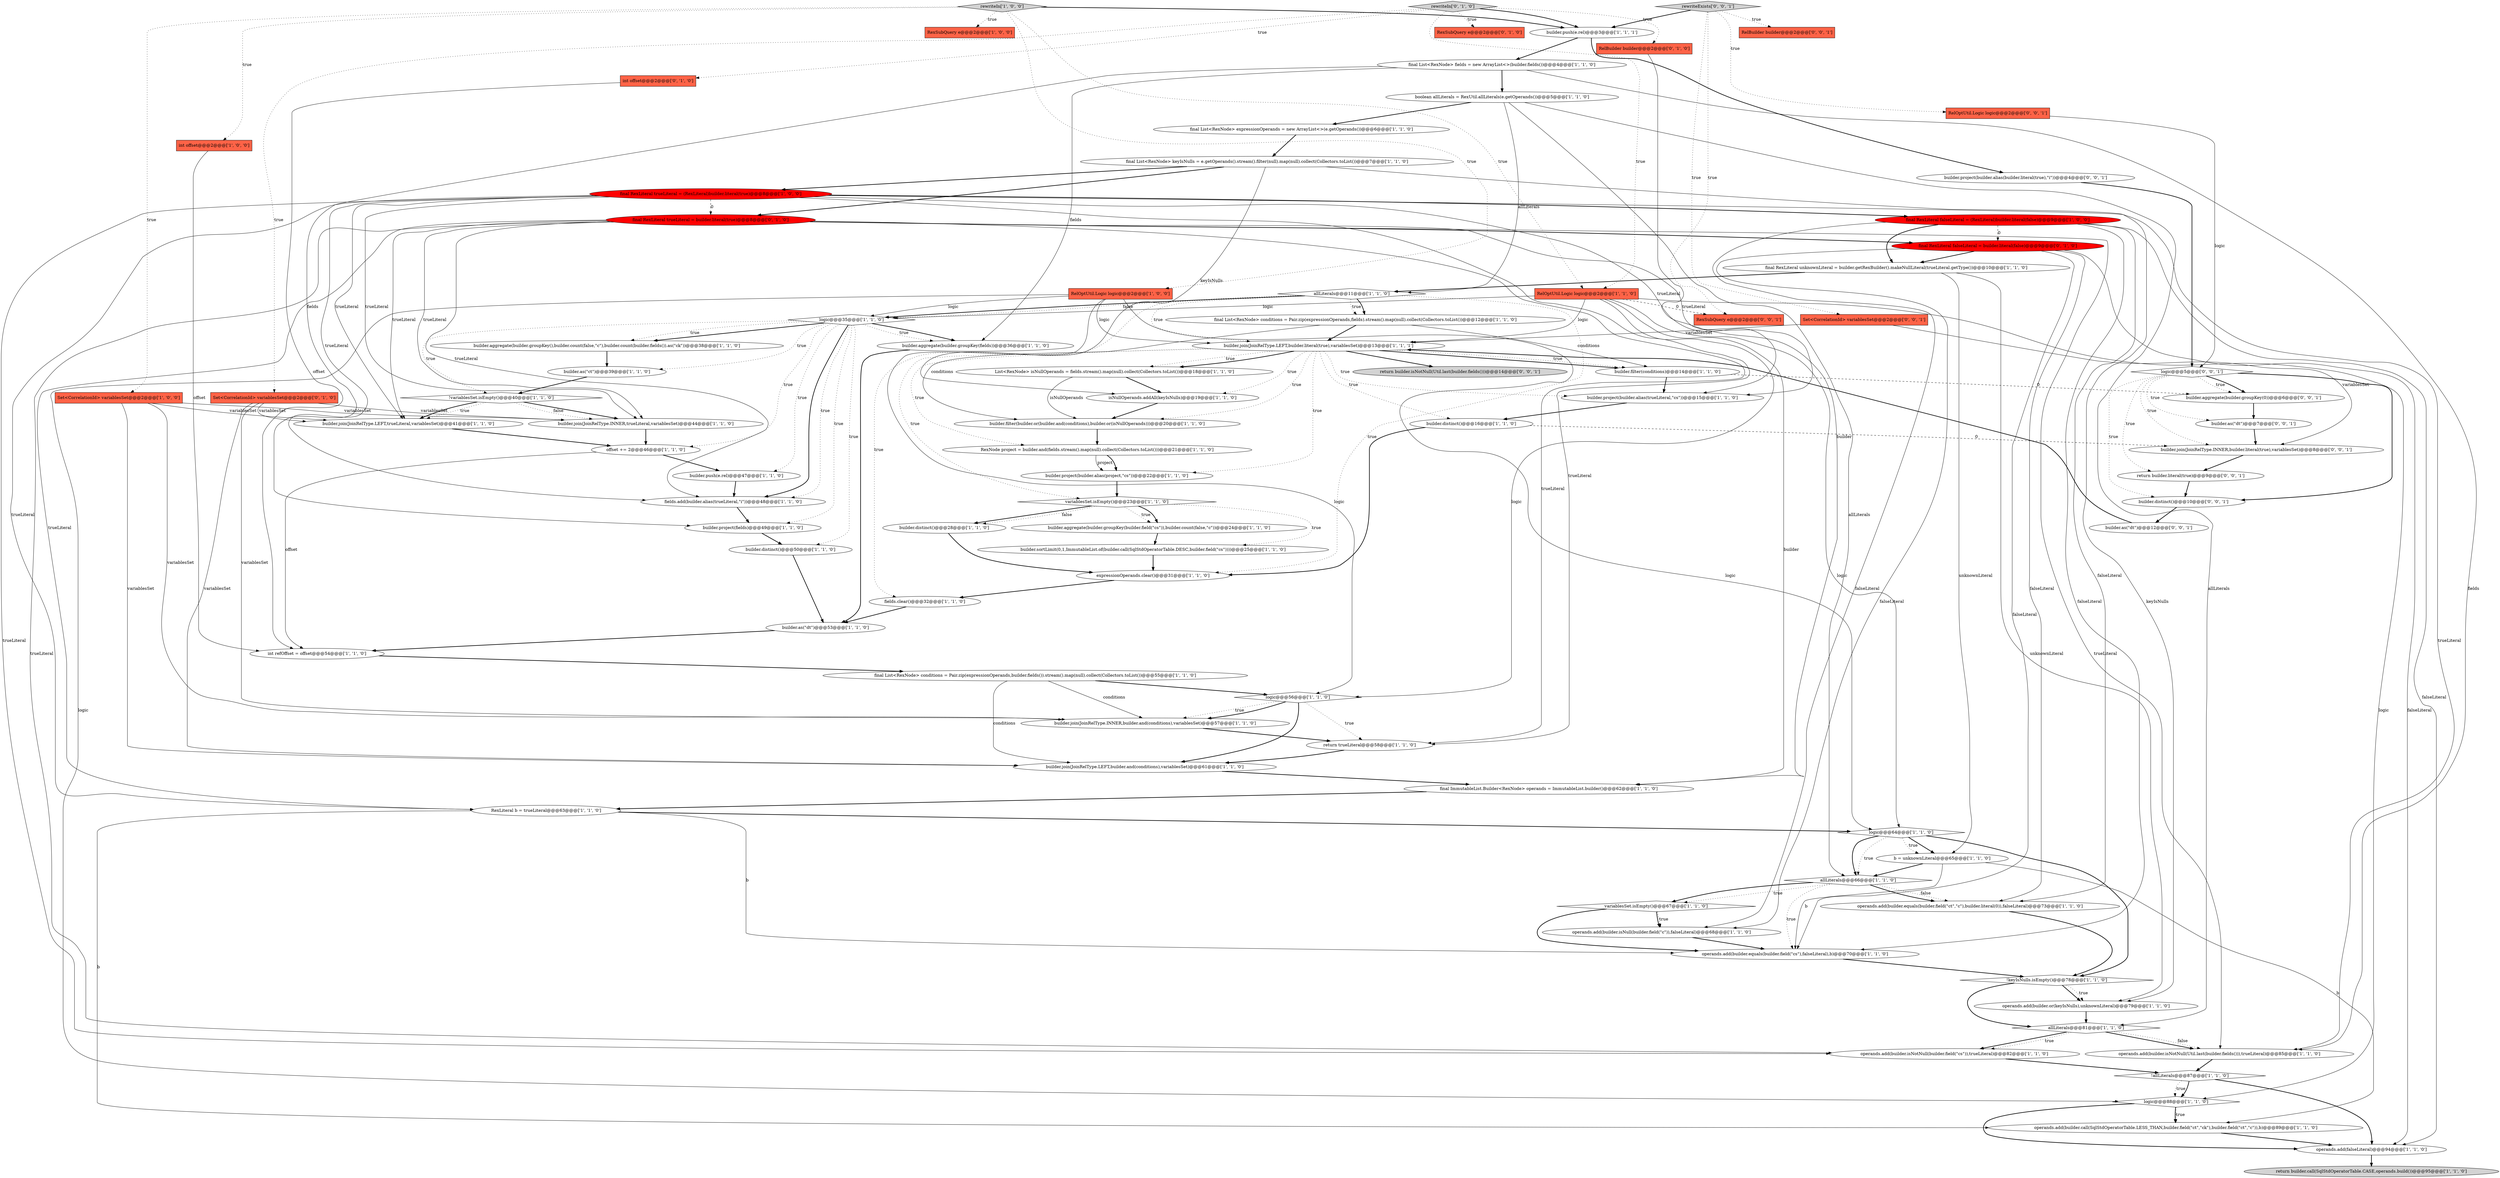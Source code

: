 digraph {
15 [style = filled, label = "builder.join(JoinRelType.INNER,trueLiteral,variablesSet)@@@44@@@['1', '1', '0']", fillcolor = white, shape = ellipse image = "AAA0AAABBB1BBB"];
38 [style = filled, label = "final List<RexNode> conditions = Pair.zip(expressionOperands,builder.fields()).stream().map(null).collect(Collectors.toList())@@@55@@@['1', '1', '0']", fillcolor = white, shape = ellipse image = "AAA0AAABBB1BBB"];
52 [style = filled, label = "RelOptUtil.Logic logic@@@2@@@['1', '0', '0']", fillcolor = tomato, shape = box image = "AAA0AAABBB1BBB"];
84 [style = filled, label = "RexSubQuery e@@@2@@@['0', '0', '1']", fillcolor = tomato, shape = box image = "AAA0AAABBB3BBB"];
63 [style = filled, label = "RelOptUtil.Logic logic@@@2@@@['1', '1', '0']", fillcolor = tomato, shape = box image = "AAA0AAABBB1BBB"];
23 [style = filled, label = "builder.aggregate(builder.groupKey(),builder.count(false,\"c\"),builder.count(builder.fields()).as(\"ck\"))@@@38@@@['1', '1', '0']", fillcolor = white, shape = ellipse image = "AAA0AAABBB1BBB"];
42 [style = filled, label = "builder.as(\"dt\")@@@53@@@['1', '1', '0']", fillcolor = white, shape = ellipse image = "AAA0AAABBB1BBB"];
24 [style = filled, label = "builder.distinct()@@@28@@@['1', '1', '0']", fillcolor = white, shape = ellipse image = "AAA0AAABBB1BBB"];
47 [style = filled, label = "boolean allLiterals = RexUtil.allLiterals(e.getOperands())@@@5@@@['1', '1', '0']", fillcolor = white, shape = ellipse image = "AAA0AAABBB1BBB"];
66 [style = filled, label = "variablesSet.isEmpty()@@@23@@@['1', '1', '0']", fillcolor = white, shape = diamond image = "AAA0AAABBB1BBB"];
51 [style = filled, label = "b = unknownLiteral@@@65@@@['1', '1', '0']", fillcolor = white, shape = ellipse image = "AAA0AAABBB1BBB"];
25 [style = filled, label = "logic@@@35@@@['1', '1', '0']", fillcolor = white, shape = diamond image = "AAA0AAABBB1BBB"];
12 [style = filled, label = "operands.add(builder.isNull(builder.field(\"c\")),falseLiteral)@@@68@@@['1', '1', '0']", fillcolor = white, shape = ellipse image = "AAA0AAABBB1BBB"];
31 [style = filled, label = "builder.join(JoinRelType.LEFT,builder.literal(true),variablesSet)@@@13@@@['1', '1', '1']", fillcolor = white, shape = ellipse image = "AAA0AAABBB1BBB"];
61 [style = filled, label = "final RexLiteral unknownLiteral = builder.getRexBuilder().makeNullLiteral(trueLiteral.getType())@@@10@@@['1', '1', '0']", fillcolor = white, shape = ellipse image = "AAA0AAABBB1BBB"];
13 [style = filled, label = "!variablesSet.isEmpty()@@@40@@@['1', '1', '0']", fillcolor = white, shape = diamond image = "AAA0AAABBB1BBB"];
59 [style = filled, label = "final List<RexNode> fields = new ArrayList<>(builder.fields())@@@4@@@['1', '1', '0']", fillcolor = white, shape = ellipse image = "AAA0AAABBB1BBB"];
82 [style = filled, label = "Set<CorrelationId> variablesSet@@@2@@@['0', '0', '1']", fillcolor = tomato, shape = box image = "AAA0AAABBB3BBB"];
86 [style = filled, label = "builder.join(JoinRelType.INNER,builder.literal(true),variablesSet)@@@8@@@['0', '0', '1']", fillcolor = white, shape = ellipse image = "AAA0AAABBB3BBB"];
33 [style = filled, label = "!allLiterals@@@87@@@['1', '1', '0']", fillcolor = white, shape = diamond image = "AAA0AAABBB1BBB"];
18 [style = filled, label = "RexLiteral b = trueLiteral@@@63@@@['1', '1', '0']", fillcolor = white, shape = ellipse image = "AAA0AAABBB1BBB"];
19 [style = filled, label = "operands.add(builder.isNotNull(builder.field(\"cs\")),trueLiteral)@@@82@@@['1', '1', '0']", fillcolor = white, shape = ellipse image = "AAA0AAABBB1BBB"];
57 [style = filled, label = "builder.project(builder.alias(project,\"cs\"))@@@22@@@['1', '1', '0']", fillcolor = white, shape = ellipse image = "AAA0AAABBB1BBB"];
41 [style = filled, label = "allLiterals@@@81@@@['1', '1', '0']", fillcolor = white, shape = diamond image = "AAA0AAABBB1BBB"];
49 [style = filled, label = "Set<CorrelationId> variablesSet@@@2@@@['1', '0', '0']", fillcolor = tomato, shape = box image = "AAA0AAABBB1BBB"];
10 [style = filled, label = "offset += 2@@@46@@@['1', '1', '0']", fillcolor = white, shape = ellipse image = "AAA0AAABBB1BBB"];
37 [style = filled, label = "return trueLiteral@@@58@@@['1', '1', '0']", fillcolor = white, shape = ellipse image = "AAA0AAABBB1BBB"];
16 [style = filled, label = "builder.push(e.rel)@@@47@@@['1', '1', '0']", fillcolor = white, shape = ellipse image = "AAA0AAABBB1BBB"];
80 [style = filled, label = "RelOptUtil.Logic logic@@@2@@@['0', '0', '1']", fillcolor = tomato, shape = box image = "AAA0AAABBB3BBB"];
28 [style = filled, label = "builder.filter(builder.or(builder.and(conditions),builder.or(isNullOperands)))@@@20@@@['1', '1', '0']", fillcolor = white, shape = ellipse image = "AAA0AAABBB1BBB"];
27 [style = filled, label = "builder.project(builder.alias(trueLiteral,\"cs\"))@@@15@@@['1', '1', '0']", fillcolor = white, shape = ellipse image = "AAA0AAABBB1BBB"];
55 [style = filled, label = "final RexLiteral trueLiteral = (RexLiteral)builder.literal(true)@@@8@@@['1', '0', '0']", fillcolor = red, shape = ellipse image = "AAA1AAABBB1BBB"];
40 [style = filled, label = "rewriteIn['1', '0', '0']", fillcolor = lightgray, shape = diamond image = "AAA0AAABBB1BBB"];
17 [style = filled, label = "operands.add(builder.equals(builder.field(\"ct\",\"c\"),builder.literal(0)),falseLiteral)@@@73@@@['1', '1', '0']", fillcolor = white, shape = ellipse image = "AAA0AAABBB1BBB"];
39 [style = filled, label = "logic@@@88@@@['1', '1', '0']", fillcolor = white, shape = diamond image = "AAA0AAABBB1BBB"];
29 [style = filled, label = "final RexLiteral falseLiteral = (RexLiteral)builder.literal(false)@@@9@@@['1', '0', '0']", fillcolor = red, shape = ellipse image = "AAA1AAABBB1BBB"];
2 [style = filled, label = "int offset@@@2@@@['1', '0', '0']", fillcolor = tomato, shape = box image = "AAA0AAABBB1BBB"];
6 [style = filled, label = "RexSubQuery e@@@2@@@['1', '0', '0']", fillcolor = tomato, shape = box image = "AAA0AAABBB1BBB"];
53 [style = filled, label = "operands.add(builder.equals(builder.field(\"cs\"),falseLiteral),b)@@@70@@@['1', '1', '0']", fillcolor = white, shape = ellipse image = "AAA0AAABBB1BBB"];
65 [style = filled, label = "List<RexNode> isNullOperands = fields.stream().map(null).collect(Collectors.toList())@@@18@@@['1', '1', '0']", fillcolor = white, shape = ellipse image = "AAA0AAABBB1BBB"];
8 [style = filled, label = "isNullOperands.addAll(keyIsNulls)@@@19@@@['1', '1', '0']", fillcolor = white, shape = ellipse image = "AAA0AAABBB1BBB"];
88 [style = filled, label = "rewriteExists['0', '0', '1']", fillcolor = lightgray, shape = diamond image = "AAA0AAABBB3BBB"];
83 [style = filled, label = "return builder.isNotNull(Util.last(builder.fields()))@@@14@@@['0', '0', '1']", fillcolor = lightgray, shape = ellipse image = "AAA0AAABBB3BBB"];
30 [style = filled, label = "builder.sortLimit(0,1,ImmutableList.of(builder.call(SqlStdOperatorTable.DESC,builder.field(\"cs\"))))@@@25@@@['1', '1', '0']", fillcolor = white, shape = ellipse image = "AAA0AAABBB1BBB"];
54 [style = filled, label = "operands.add(builder.call(SqlStdOperatorTable.LESS_THAN,builder.field(\"ct\",\"ck\"),builder.field(\"ct\",\"c\")),b)@@@89@@@['1', '1', '0']", fillcolor = white, shape = ellipse image = "AAA0AAABBB1BBB"];
21 [style = filled, label = "final List<RexNode> keyIsNulls = e.getOperands().stream().filter(null).map(null).collect(Collectors.toList())@@@7@@@['1', '1', '0']", fillcolor = white, shape = ellipse image = "AAA0AAABBB1BBB"];
44 [style = filled, label = "!keyIsNulls.isEmpty()@@@78@@@['1', '1', '0']", fillcolor = white, shape = diamond image = "AAA0AAABBB1BBB"];
45 [style = filled, label = "expressionOperands.clear()@@@31@@@['1', '1', '0']", fillcolor = white, shape = ellipse image = "AAA0AAABBB1BBB"];
78 [style = filled, label = "builder.distinct()@@@10@@@['0', '0', '1']", fillcolor = white, shape = ellipse image = "AAA0AAABBB3BBB"];
43 [style = filled, label = "allLiterals@@@66@@@['1', '1', '0']", fillcolor = white, shape = diamond image = "AAA0AAABBB1BBB"];
77 [style = filled, label = "return builder.literal(true)@@@9@@@['0', '0', '1']", fillcolor = white, shape = ellipse image = "AAA0AAABBB3BBB"];
46 [style = filled, label = "builder.project(fields)@@@49@@@['1', '1', '0']", fillcolor = white, shape = ellipse image = "AAA0AAABBB1BBB"];
69 [style = filled, label = "Set<CorrelationId> variablesSet@@@2@@@['0', '1', '0']", fillcolor = tomato, shape = box image = "AAA0AAABBB2BBB"];
70 [style = filled, label = "RelBuilder builder@@@2@@@['0', '1', '0']", fillcolor = tomato, shape = box image = "AAA0AAABBB2BBB"];
87 [style = filled, label = "builder.as(\"dt\")@@@7@@@['0', '0', '1']", fillcolor = white, shape = ellipse image = "AAA0AAABBB3BBB"];
4 [style = filled, label = "return builder.call(SqlStdOperatorTable.CASE,operands.build())@@@95@@@['1', '1', '0']", fillcolor = lightgray, shape = ellipse image = "AAA0AAABBB1BBB"];
50 [style = filled, label = "fields.add(builder.alias(trueLiteral,\"i\"))@@@48@@@['1', '1', '0']", fillcolor = white, shape = ellipse image = "AAA0AAABBB1BBB"];
73 [style = filled, label = "rewriteIn['0', '1', '0']", fillcolor = lightgray, shape = diamond image = "AAA0AAABBB2BBB"];
26 [style = filled, label = "final List<RexNode> conditions = Pair.zip(expressionOperands,fields).stream().map(null).collect(Collectors.toList())@@@12@@@['1', '1', '0']", fillcolor = white, shape = ellipse image = "AAA0AAABBB1BBB"];
36 [style = filled, label = "operands.add(builder.isNotNull(Util.last(builder.fields())),trueLiteral)@@@85@@@['1', '1', '0']", fillcolor = white, shape = ellipse image = "AAA0AAABBB1BBB"];
60 [style = filled, label = "builder.join(JoinRelType.INNER,builder.and(conditions),variablesSet)@@@57@@@['1', '1', '0']", fillcolor = white, shape = ellipse image = "AAA0AAABBB1BBB"];
7 [style = filled, label = "builder.distinct()@@@16@@@['1', '1', '0']", fillcolor = white, shape = ellipse image = "AAA0AAABBB1BBB"];
81 [style = filled, label = "builder.as(\"dt\")@@@12@@@['0', '0', '1']", fillcolor = white, shape = ellipse image = "AAA0AAABBB3BBB"];
64 [style = filled, label = "logic@@@64@@@['1', '1', '0']", fillcolor = white, shape = diamond image = "AAA0AAABBB1BBB"];
75 [style = filled, label = "final RexLiteral trueLiteral = builder.literal(true)@@@8@@@['0', '1', '0']", fillcolor = red, shape = ellipse image = "AAA1AAABBB2BBB"];
0 [style = filled, label = "final ImmutableList.Builder<RexNode> operands = ImmutableList.builder()@@@62@@@['1', '1', '0']", fillcolor = white, shape = ellipse image = "AAA0AAABBB1BBB"];
32 [style = filled, label = "operands.add(builder.or(keyIsNulls),unknownLiteral)@@@79@@@['1', '1', '0']", fillcolor = white, shape = ellipse image = "AAA0AAABBB1BBB"];
89 [style = filled, label = "logic@@@5@@@['0', '0', '1']", fillcolor = white, shape = diamond image = "AAA0AAABBB3BBB"];
56 [style = filled, label = "builder.join(JoinRelType.LEFT,builder.and(conditions),variablesSet)@@@61@@@['1', '1', '0']", fillcolor = white, shape = ellipse image = "AAA0AAABBB1BBB"];
67 [style = filled, label = "fields.clear()@@@32@@@['1', '1', '0']", fillcolor = white, shape = ellipse image = "AAA0AAABBB1BBB"];
22 [style = filled, label = "builder.distinct()@@@50@@@['1', '1', '0']", fillcolor = white, shape = ellipse image = "AAA0AAABBB1BBB"];
9 [style = filled, label = "builder.aggregate(builder.groupKey(builder.field(\"cs\")),builder.count(false,\"c\"))@@@24@@@['1', '1', '0']", fillcolor = white, shape = ellipse image = "AAA0AAABBB1BBB"];
79 [style = filled, label = "RelBuilder builder@@@2@@@['0', '0', '1']", fillcolor = tomato, shape = box image = "AAA0AAABBB3BBB"];
5 [style = filled, label = "allLiterals@@@11@@@['1', '1', '0']", fillcolor = white, shape = diamond image = "AAA0AAABBB1BBB"];
3 [style = filled, label = "RexNode project = builder.and(fields.stream().map(null).collect(Collectors.toList()))@@@21@@@['1', '1', '0']", fillcolor = white, shape = ellipse image = "AAA0AAABBB1BBB"];
48 [style = filled, label = "builder.aggregate(builder.groupKey(fields))@@@36@@@['1', '1', '0']", fillcolor = white, shape = ellipse image = "AAA0AAABBB1BBB"];
76 [style = filled, label = "builder.project(builder.alias(builder.literal(true),\"i\"))@@@4@@@['0', '0', '1']", fillcolor = white, shape = ellipse image = "AAA0AAABBB3BBB"];
58 [style = filled, label = "builder.push(e.rel)@@@3@@@['1', '1', '1']", fillcolor = white, shape = ellipse image = "AAA0AAABBB1BBB"];
72 [style = filled, label = "final RexLiteral falseLiteral = builder.literal(false)@@@9@@@['0', '1', '0']", fillcolor = red, shape = ellipse image = "AAA1AAABBB2BBB"];
1 [style = filled, label = "variablesSet.isEmpty()@@@67@@@['1', '1', '0']", fillcolor = white, shape = diamond image = "AAA0AAABBB1BBB"];
11 [style = filled, label = "final List<RexNode> expressionOperands = new ArrayList<>(e.getOperands())@@@6@@@['1', '1', '0']", fillcolor = white, shape = ellipse image = "AAA0AAABBB1BBB"];
68 [style = filled, label = "builder.as(\"ct\")@@@39@@@['1', '1', '0']", fillcolor = white, shape = ellipse image = "AAA0AAABBB1BBB"];
85 [style = filled, label = "builder.aggregate(builder.groupKey(0))@@@6@@@['0', '0', '1']", fillcolor = white, shape = ellipse image = "AAA0AAABBB3BBB"];
35 [style = filled, label = "builder.filter(conditions)@@@14@@@['1', '1', '0']", fillcolor = white, shape = ellipse image = "AAA0AAABBB1BBB"];
71 [style = filled, label = "int offset@@@2@@@['0', '1', '0']", fillcolor = tomato, shape = box image = "AAA0AAABBB2BBB"];
14 [style = filled, label = "int refOffset = offset@@@54@@@['1', '1', '0']", fillcolor = white, shape = ellipse image = "AAA0AAABBB1BBB"];
20 [style = filled, label = "operands.add(falseLiteral)@@@94@@@['1', '1', '0']", fillcolor = white, shape = ellipse image = "AAA0AAABBB1BBB"];
34 [style = filled, label = "logic@@@56@@@['1', '1', '0']", fillcolor = white, shape = diamond image = "AAA0AAABBB1BBB"];
62 [style = filled, label = "builder.join(JoinRelType.LEFT,trueLiteral,variablesSet)@@@41@@@['1', '1', '0']", fillcolor = white, shape = ellipse image = "AAA0AAABBB1BBB"];
74 [style = filled, label = "RexSubQuery e@@@2@@@['0', '1', '0']", fillcolor = tomato, shape = box image = "AAA0AAABBB2BBB"];
38->56 [style = solid, label="conditions"];
49->56 [style = solid, label="variablesSet"];
12->53 [style = bold, label=""];
15->10 [style = bold, label=""];
89->77 [style = dotted, label="true"];
55->50 [style = solid, label="trueLiteral"];
64->51 [style = bold, label=""];
51->53 [style = solid, label="b"];
63->34 [style = solid, label="logic"];
18->64 [style = bold, label=""];
41->19 [style = bold, label=""];
73->58 [style = bold, label=""];
31->65 [style = dotted, label="true"];
29->12 [style = solid, label="falseLiteral"];
73->63 [style = dotted, label="true"];
88->84 [style = dotted, label="true"];
53->44 [style = bold, label=""];
23->68 [style = bold, label=""];
21->75 [style = bold, label=""];
39->54 [style = bold, label=""];
25->48 [style = bold, label=""];
36->33 [style = bold, label=""];
43->17 [style = dotted, label="false"];
10->14 [style = solid, label="offset"];
59->36 [style = solid, label="fields"];
47->11 [style = bold, label=""];
31->7 [style = dotted, label="true"];
72->17 [style = solid, label="falseLiteral"];
55->36 [style = solid, label="trueLiteral"];
31->35 [style = bold, label=""];
31->28 [style = dotted, label="true"];
25->50 [style = dotted, label="true"];
65->28 [style = solid, label="isNullOperands"];
27->7 [style = bold, label=""];
43->1 [style = bold, label=""];
31->27 [style = dotted, label="true"];
1->12 [style = dotted, label="true"];
75->27 [style = solid, label="trueLiteral"];
52->39 [style = solid, label="logic"];
1->12 [style = bold, label=""];
47->43 [style = solid, label="allLiterals"];
55->19 [style = solid, label="trueLiteral"];
52->64 [style = solid, label="logic"];
75->50 [style = solid, label="trueLiteral"];
58->59 [style = bold, label=""];
40->58 [style = bold, label=""];
28->3 [style = bold, label=""];
29->20 [style = solid, label="falseLiteral"];
17->44 [style = bold, label=""];
81->31 [style = bold, label=""];
31->3 [style = dotted, label="true"];
89->85 [style = dotted, label="true"];
34->37 [style = dotted, label="true"];
64->43 [style = bold, label=""];
75->18 [style = solid, label="trueLiteral"];
89->78 [style = dotted, label="true"];
80->89 [style = solid, label="logic"];
31->83 [style = bold, label=""];
69->62 [style = solid, label="variablesSet"];
40->49 [style = dotted, label="true"];
38->60 [style = solid, label="conditions"];
8->28 [style = bold, label=""];
55->29 [style = bold, label=""];
21->8 [style = solid, label="keyIsNulls"];
66->9 [style = dotted, label="true"];
29->17 [style = solid, label="falseLiteral"];
89->85 [style = bold, label=""];
29->72 [style = dashed, label="0"];
70->0 [style = solid, label="builder"];
86->77 [style = bold, label=""];
25->48 [style = dotted, label="true"];
61->32 [style = solid, label="unknownLiteral"];
40->6 [style = dotted, label="true"];
14->38 [style = bold, label=""];
13->62 [style = dotted, label="true"];
69->15 [style = solid, label="variablesSet"];
40->2 [style = dotted, label="true"];
63->0 [style = solid, label="builder"];
21->32 [style = solid, label="keyIsNulls"];
73->69 [style = dotted, label="true"];
52->25 [style = solid, label="logic"];
77->78 [style = bold, label=""];
40->52 [style = dotted, label="true"];
5->25 [style = bold, label=""];
47->41 [style = solid, label="allLiterals"];
18->54 [style = solid, label="b"];
76->89 [style = bold, label=""];
88->82 [style = dotted, label="true"];
66->24 [style = bold, label=""];
72->61 [style = bold, label=""];
58->76 [style = bold, label=""];
88->58 [style = bold, label=""];
44->32 [style = bold, label=""];
64->43 [style = dotted, label="true"];
63->25 [style = solid, label="logic"];
89->78 [style = bold, label=""];
63->64 [style = solid, label="logic"];
44->41 [style = bold, label=""];
5->25 [style = dotted, label="false"];
25->68 [style = dotted, label="true"];
5->26 [style = dotted, label="true"];
73->74 [style = dotted, label="true"];
51->54 [style = solid, label="b"];
13->15 [style = bold, label=""];
25->23 [style = dotted, label="true"];
25->10 [style = dotted, label="true"];
43->1 [style = dotted, label="true"];
39->20 [style = bold, label=""];
33->39 [style = dotted, label="true"];
22->42 [style = bold, label=""];
69->56 [style = solid, label="variablesSet"];
65->8 [style = bold, label=""];
29->61 [style = bold, label=""];
19->33 [style = bold, label=""];
64->44 [style = bold, label=""];
89->87 [style = dotted, label="true"];
60->37 [style = bold, label=""];
44->32 [style = dotted, label="true"];
5->67 [style = dotted, label="true"];
75->15 [style = solid, label="trueLiteral"];
55->75 [style = dashed, label="0"];
31->35 [style = dotted, label="true"];
55->27 [style = solid, label="trueLiteral"];
26->35 [style = solid, label="conditions"];
57->66 [style = bold, label=""];
13->62 [style = bold, label=""];
13->15 [style = dotted, label="false"];
5->31 [style = dotted, label="true"];
11->21 [style = bold, label=""];
63->39 [style = solid, label="logic"];
63->31 [style = solid, label="logic"];
88->79 [style = dotted, label="true"];
5->26 [style = bold, label=""];
66->30 [style = dotted, label="true"];
71->14 [style = solid, label="offset"];
59->46 [style = solid, label="fields"];
25->13 [style = dotted, label="true"];
24->45 [style = bold, label=""];
31->8 [style = dotted, label="true"];
16->50 [style = bold, label=""];
18->53 [style = solid, label="b"];
69->60 [style = solid, label="variablesSet"];
52->34 [style = solid, label="logic"];
42->14 [style = bold, label=""];
21->55 [style = bold, label=""];
34->56 [style = bold, label=""];
34->60 [style = dotted, label="true"];
59->47 [style = bold, label=""];
43->17 [style = bold, label=""];
2->14 [style = solid, label="offset"];
75->36 [style = solid, label="trueLiteral"];
26->31 [style = bold, label=""];
41->36 [style = bold, label=""];
43->53 [style = dotted, label="true"];
49->62 [style = solid, label="variablesSet"];
66->9 [style = bold, label=""];
10->16 [style = bold, label=""];
5->45 [style = dotted, label="true"];
38->34 [style = bold, label=""];
73->70 [style = dotted, label="true"];
0->18 [style = bold, label=""];
51->43 [style = bold, label=""];
32->41 [style = bold, label=""];
75->72 [style = bold, label=""];
55->62 [style = solid, label="trueLiteral"];
55->37 [style = solid, label="trueLiteral"];
87->86 [style = bold, label=""];
75->62 [style = solid, label="trueLiteral"];
31->57 [style = dotted, label="true"];
31->65 [style = bold, label=""];
41->19 [style = dotted, label="true"];
64->51 [style = dotted, label="true"];
72->12 [style = solid, label="falseLiteral"];
25->16 [style = dotted, label="true"];
47->5 [style = solid, label="allLiterals"];
46->22 [style = bold, label=""];
78->81 [style = bold, label=""];
72->20 [style = solid, label="falseLiteral"];
75->37 [style = solid, label="trueLiteral"];
39->54 [style = dotted, label="true"];
75->19 [style = solid, label="trueLiteral"];
35->27 [style = bold, label=""];
33->20 [style = bold, label=""];
72->53 [style = solid, label="falseLiteral"];
59->48 [style = solid, label="fields"];
61->5 [style = bold, label=""];
25->23 [style = bold, label=""];
35->85 [style = dashed, label="0"];
50->46 [style = bold, label=""];
49->60 [style = solid, label="variablesSet"];
52->31 [style = solid, label="logic"];
56->0 [style = bold, label=""];
62->10 [style = bold, label=""];
9->30 [style = bold, label=""];
45->67 [style = bold, label=""];
54->20 [style = bold, label=""];
40->63 [style = dotted, label="true"];
88->80 [style = dotted, label="true"];
48->42 [style = bold, label=""];
25->46 [style = dotted, label="true"];
82->86 [style = solid, label="variablesSet"];
61->51 [style = solid, label="unknownLiteral"];
20->4 [style = bold, label=""];
82->31 [style = solid, label="variablesSet"];
7->45 [style = bold, label=""];
85->87 [style = bold, label=""];
66->24 [style = dotted, label="false"];
34->60 [style = bold, label=""];
31->66 [style = dotted, label="true"];
89->86 [style = dotted, label="true"];
26->28 [style = solid, label="conditions"];
33->39 [style = bold, label=""];
41->36 [style = dotted, label="false"];
7->86 [style = dashed, label="0"];
49->15 [style = solid, label="variablesSet"];
25->22 [style = dotted, label="true"];
73->71 [style = dotted, label="true"];
67->42 [style = bold, label=""];
3->57 [style = solid, label="project"];
63->84 [style = dashed, label="0"];
55->15 [style = solid, label="trueLiteral"];
3->57 [style = bold, label=""];
68->13 [style = bold, label=""];
25->50 [style = bold, label=""];
55->18 [style = solid, label="trueLiteral"];
1->53 [style = bold, label=""];
30->45 [style = bold, label=""];
29->53 [style = solid, label="falseLiteral"];
37->56 [style = bold, label=""];
}
